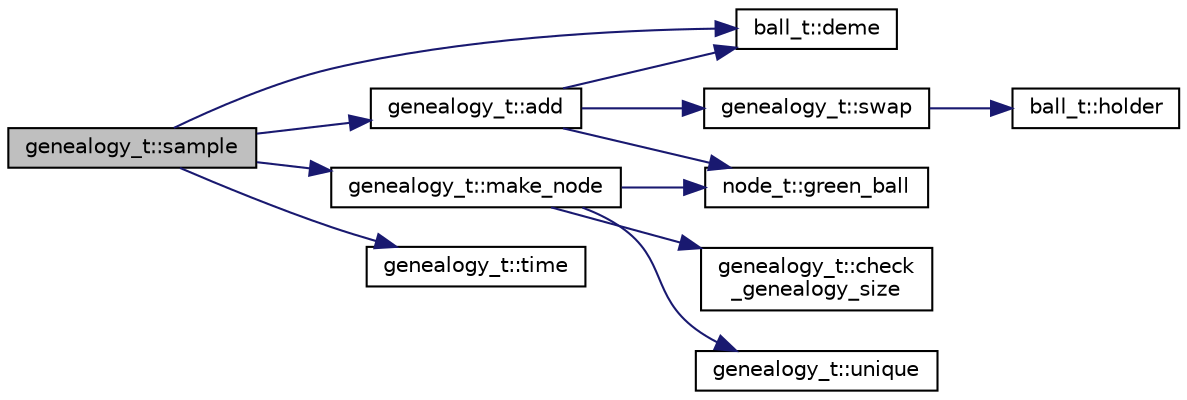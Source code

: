 digraph "genealogy_t::sample"
{
 // LATEX_PDF_SIZE
  edge [fontname="Helvetica",fontsize="10",labelfontname="Helvetica",labelfontsize="10"];
  node [fontname="Helvetica",fontsize="10",shape=record];
  rankdir="LR";
  Node1 [label="genealogy_t::sample",height=0.2,width=0.4,color="black", fillcolor="grey75", style="filled", fontcolor="black",tooltip="insert a sample node"];
  Node1 -> Node2 [color="midnightblue",fontsize="10",style="solid",fontname="Helvetica"];
  Node2 [label="genealogy_t::add",height=0.2,width=0.4,color="black", fillcolor="white", style="filled",URL="$classgenealogy__t.html#a140358dfddf568a26cff1d5933bf2627",tooltip=" "];
  Node2 -> Node3 [color="midnightblue",fontsize="10",style="solid",fontname="Helvetica"];
  Node3 [label="ball_t::deme",height=0.2,width=0.4,color="black", fillcolor="white", style="filled",URL="$classball__t.html#a29e8d8205e8f323bf69767ab5bc9809d",tooltip="view deme"];
  Node2 -> Node4 [color="midnightblue",fontsize="10",style="solid",fontname="Helvetica"];
  Node4 [label="node_t::green_ball",height=0.2,width=0.4,color="black", fillcolor="white", style="filled",URL="$classnode__t.html#ab10430fd8addd5852699c30a23729880",tooltip="pointer to my green ball"];
  Node2 -> Node5 [color="midnightblue",fontsize="10",style="solid",fontname="Helvetica"];
  Node5 [label="genealogy_t::swap",height=0.2,width=0.4,color="black", fillcolor="white", style="filled",URL="$classgenealogy__t.html#a013b76878ca9297f0055be07e40a0bcd",tooltip="swap balls a and b, wherever they lie"];
  Node5 -> Node6 [color="midnightblue",fontsize="10",style="solid",fontname="Helvetica"];
  Node6 [label="ball_t::holder",height=0.2,width=0.4,color="black", fillcolor="white", style="filled",URL="$classball__t.html#a84b2949440ac7d1fcd8127076e082928",tooltip="in whose pocket do I lie?"];
  Node1 -> Node3 [color="midnightblue",fontsize="10",style="solid",fontname="Helvetica"];
  Node1 -> Node7 [color="midnightblue",fontsize="10",style="solid",fontname="Helvetica"];
  Node7 [label="genealogy_t::make_node",height=0.2,width=0.4,color="black", fillcolor="white", style="filled",URL="$classgenealogy__t.html#a29db3270bcc329ea024d1dd5bdf2251d",tooltip=" "];
  Node7 -> Node8 [color="midnightblue",fontsize="10",style="solid",fontname="Helvetica"];
  Node8 [label="genealogy_t::check\l_genealogy_size",height=0.2,width=0.4,color="black", fillcolor="white", style="filled",URL="$classgenealogy__t.html#af5d033ab4a4920e4922f25366373216d",tooltip=" "];
  Node7 -> Node4 [color="midnightblue",fontsize="10",style="solid",fontname="Helvetica"];
  Node7 -> Node9 [color="midnightblue",fontsize="10",style="solid",fontname="Helvetica"];
  Node9 [label="genealogy_t::unique",height=0.2,width=0.4,color="black", fillcolor="white", style="filled",URL="$classgenealogy__t.html#a3bc74ce8cff388d0a0e4fb8bc8f0c2a9",tooltip="get the next unique name"];
  Node1 -> Node10 [color="midnightblue",fontsize="10",style="solid",fontname="Helvetica"];
  Node10 [label="genealogy_t::time",height=0.2,width=0.4,color="black", fillcolor="white", style="filled",URL="$classgenealogy__t.html#a4e52880b04a66502530ccf7c9b3cd634",tooltip="view/set current time."];
}
